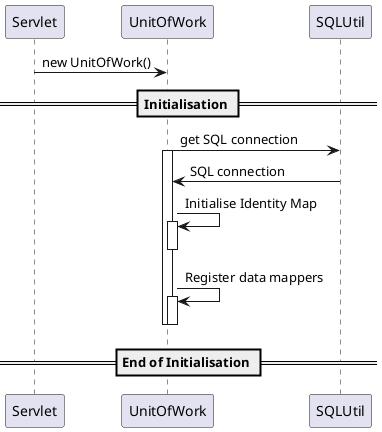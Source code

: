 @startuml
Servlet -> UnitOfWork : new UnitOfWork()
== Initialisation ==
UnitOfWork -> SQLUtil : get SQL connection
activate UnitOfWork
SQLUtil -> UnitOfWork : SQL connection

UnitOfWork -> UnitOfWork : Initialise Identity Map
activate UnitOfWork
deactivate UnitOfWork
UnitOfWork -> UnitOfWork : Register data mappers
activate UnitOfWork
deactivate UnitOfWork
deactivate UnitOfWork

== End of Initialisation ==

@enduml